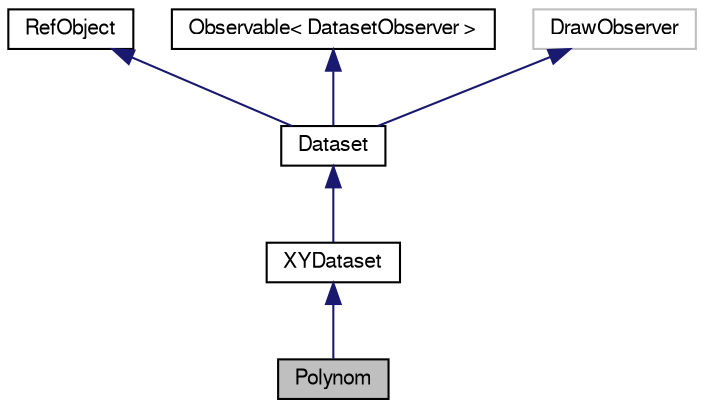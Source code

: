 digraph G
{
  bgcolor="transparent";
  edge [fontname="FreeSans",fontsize="10",labelfontname="FreeSans",labelfontsize="10"];
  node [fontname="FreeSans",fontsize="10",shape=record];
  Node1 [label="Polynom",height=0.2,width=0.4,color="black", fillcolor="grey75", style="filled" fontcolor="black"];
  Node2 -> Node1 [dir=back,color="midnightblue",fontsize="10",style="solid",fontname="FreeSans"];
  Node2 [label="XYDataset",height=0.2,width=0.4,color="black",URL="$classXYDataset.html"];
  Node3 -> Node2 [dir=back,color="midnightblue",fontsize="10",style="solid",fontname="FreeSans"];
  Node3 [label="Dataset",height=0.2,width=0.4,color="black",URL="$classDataset.html"];
  Node4 -> Node3 [dir=back,color="midnightblue",fontsize="10",style="solid",fontname="FreeSans"];
  Node4 [label="RefObject",height=0.2,width=0.4,color="black",URL="$classRefObject.html"];
  Node5 -> Node3 [dir=back,color="midnightblue",fontsize="10",style="solid",fontname="FreeSans"];
  Node5 [label="Observable\< DatasetObserver \>",height=0.2,width=0.4,color="black",URL="$classObservable.html"];
  Node6 -> Node3 [dir=back,color="midnightblue",fontsize="10",style="solid",fontname="FreeSans"];
  Node6 [label="DrawObserver",height=0.2,width=0.4,color="grey75"];
}
